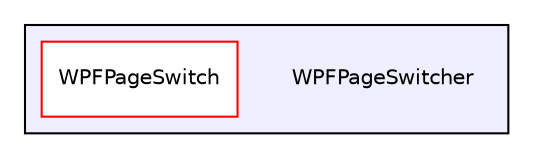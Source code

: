 digraph "WPFPageSwitcher" {
  compound=true
  node [ fontsize="10", fontname="Helvetica"];
  edge [ labelfontsize="10", labelfontname="Helvetica"];
  subgraph clusterdir_37d2c4fdb3fb5d836cd83f1aed39a07e {
    graph [ bgcolor="#eeeeff", pencolor="black", label="" URL="dir_37d2c4fdb3fb5d836cd83f1aed39a07e.html"];
    dir_37d2c4fdb3fb5d836cd83f1aed39a07e [shape=plaintext label="WPFPageSwitcher"];
    dir_5df0347b05456ddbd917cf402268b1cf [shape=box label="WPFPageSwitch" color="red" fillcolor="white" style="filled" URL="dir_5df0347b05456ddbd917cf402268b1cf.html"];
  }
}
